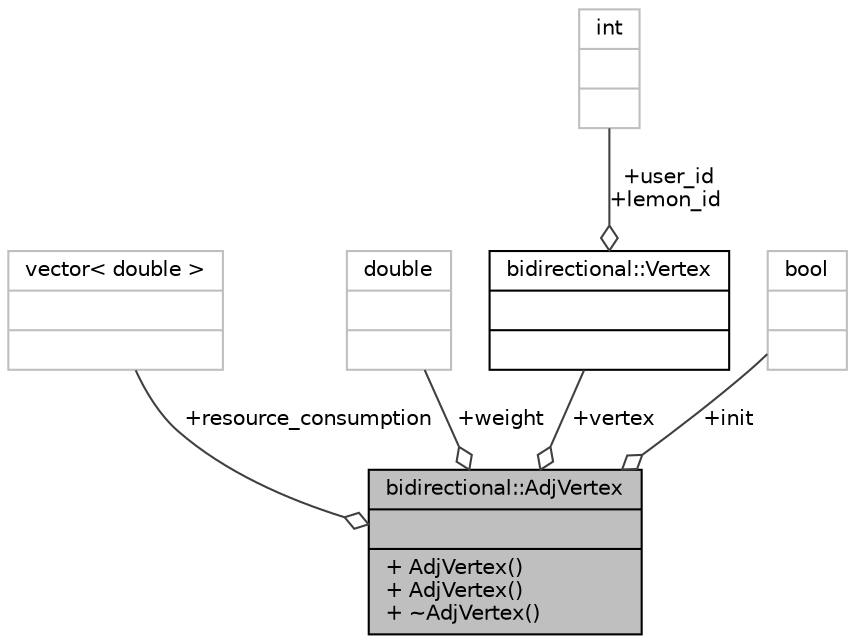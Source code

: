 digraph "bidirectional::AdjVertex"
{
  bgcolor="transparent";
  edge [fontname="Helvetica",fontsize="10",labelfontname="Helvetica",labelfontsize="10"];
  node [fontname="Helvetica",fontsize="10",shape=record];
  Node1 [label="{bidirectional::AdjVertex\n||+ AdjVertex()\l+ AdjVertex()\l+ ~AdjVertex()\l}",height=0.2,width=0.4,color="black", fillcolor="grey75", style="filled", fontcolor="black"];
  Node2 -> Node1 [color="grey25",fontsize="10",style="solid",label=" +resource_consumption" ,arrowhead="odiamond",fontname="Helvetica"];
  Node2 [label="{vector\< double \>\n||}",height=0.2,width=0.4,color="grey75"];
  Node3 -> Node1 [color="grey25",fontsize="10",style="solid",label=" +weight" ,arrowhead="odiamond",fontname="Helvetica"];
  Node3 [label="{double\n||}",height=0.2,width=0.4,color="grey75"];
  Node4 -> Node1 [color="grey25",fontsize="10",style="solid",label=" +vertex" ,arrowhead="odiamond",fontname="Helvetica"];
  Node4 [label="{bidirectional::Vertex\n||}",height=0.2,width=0.4,color="black",URL="$structbidirectional_1_1Vertex.html"];
  Node5 -> Node4 [color="grey25",fontsize="10",style="solid",label=" +user_id\n+lemon_id" ,arrowhead="odiamond",fontname="Helvetica"];
  Node5 [label="{int\n||}",height=0.2,width=0.4,color="grey75"];
  Node6 -> Node1 [color="grey25",fontsize="10",style="solid",label=" +init" ,arrowhead="odiamond",fontname="Helvetica"];
  Node6 [label="{bool\n||}",height=0.2,width=0.4,color="grey75"];
}
